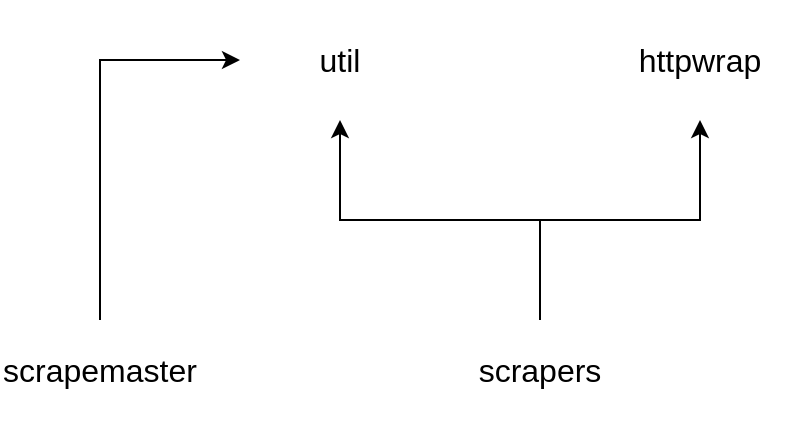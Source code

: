 <mxfile version="12.4.0" type="device" pages="1"><diagram id="iUhrfUNE_ju2zEnFwxD2" name="Page-1"><mxGraphModel dx="867" dy="537" grid="1" gridSize="10" guides="1" tooltips="1" connect="1" arrows="1" fold="1" page="1" pageScale="1" pageWidth="1169" pageHeight="827" math="0" shadow="0"><root><mxCell id="0"/><mxCell id="1" parent="0"/><mxCell id="vLTz17woQufLVKXIv-Fk-3" style="edgeStyle=orthogonalEdgeStyle;rounded=0;orthogonalLoop=1;jettySize=auto;html=1;exitX=0.5;exitY=0;exitDx=0;exitDy=0;fontSize=16;" edge="1" parent="1" source="vLTz17woQufLVKXIv-Fk-1" target="vLTz17woQufLVKXIv-Fk-2"><mxGeometry relative="1" as="geometry"/></mxCell><mxCell id="vLTz17woQufLVKXIv-Fk-5" style="edgeStyle=orthogonalEdgeStyle;rounded=0;orthogonalLoop=1;jettySize=auto;html=1;exitX=0.5;exitY=0;exitDx=0;exitDy=0;fontSize=16;" edge="1" parent="1" source="vLTz17woQufLVKXIv-Fk-1" target="vLTz17woQufLVKXIv-Fk-4"><mxGeometry relative="1" as="geometry"/></mxCell><mxCell id="vLTz17woQufLVKXIv-Fk-1" value="scrapers" style="text;html=1;strokeColor=none;fillColor=none;align=center;verticalAlign=middle;whiteSpace=wrap;rounded=0;fontSize=16;" vertex="1" parent="1"><mxGeometry x="320" y="280" width="100" height="50" as="geometry"/></mxCell><mxCell id="vLTz17woQufLVKXIv-Fk-2" value="httpwrap" style="text;html=1;strokeColor=none;fillColor=none;align=center;verticalAlign=middle;whiteSpace=wrap;rounded=0;fontSize=16;" vertex="1" parent="1"><mxGeometry x="400" y="120" width="100" height="60" as="geometry"/></mxCell><mxCell id="vLTz17woQufLVKXIv-Fk-4" value="util" style="text;html=1;strokeColor=none;fillColor=none;align=center;verticalAlign=middle;whiteSpace=wrap;rounded=0;fontSize=16;" vertex="1" parent="1"><mxGeometry x="220" y="120" width="100" height="60" as="geometry"/></mxCell><mxCell id="vLTz17woQufLVKXIv-Fk-7" style="edgeStyle=orthogonalEdgeStyle;rounded=0;orthogonalLoop=1;jettySize=auto;html=1;exitX=0.5;exitY=0;exitDx=0;exitDy=0;fontSize=16;entryX=0;entryY=0.5;entryDx=0;entryDy=0;" edge="1" parent="1" source="vLTz17woQufLVKXIv-Fk-6" target="vLTz17woQufLVKXIv-Fk-4"><mxGeometry relative="1" as="geometry"/></mxCell><mxCell id="vLTz17woQufLVKXIv-Fk-6" value="scrapemaster" style="text;html=1;strokeColor=none;fillColor=none;align=center;verticalAlign=middle;whiteSpace=wrap;rounded=0;fontSize=16;" vertex="1" parent="1"><mxGeometry x="100" y="280" width="100" height="50" as="geometry"/></mxCell></root></mxGraphModel></diagram></mxfile>
